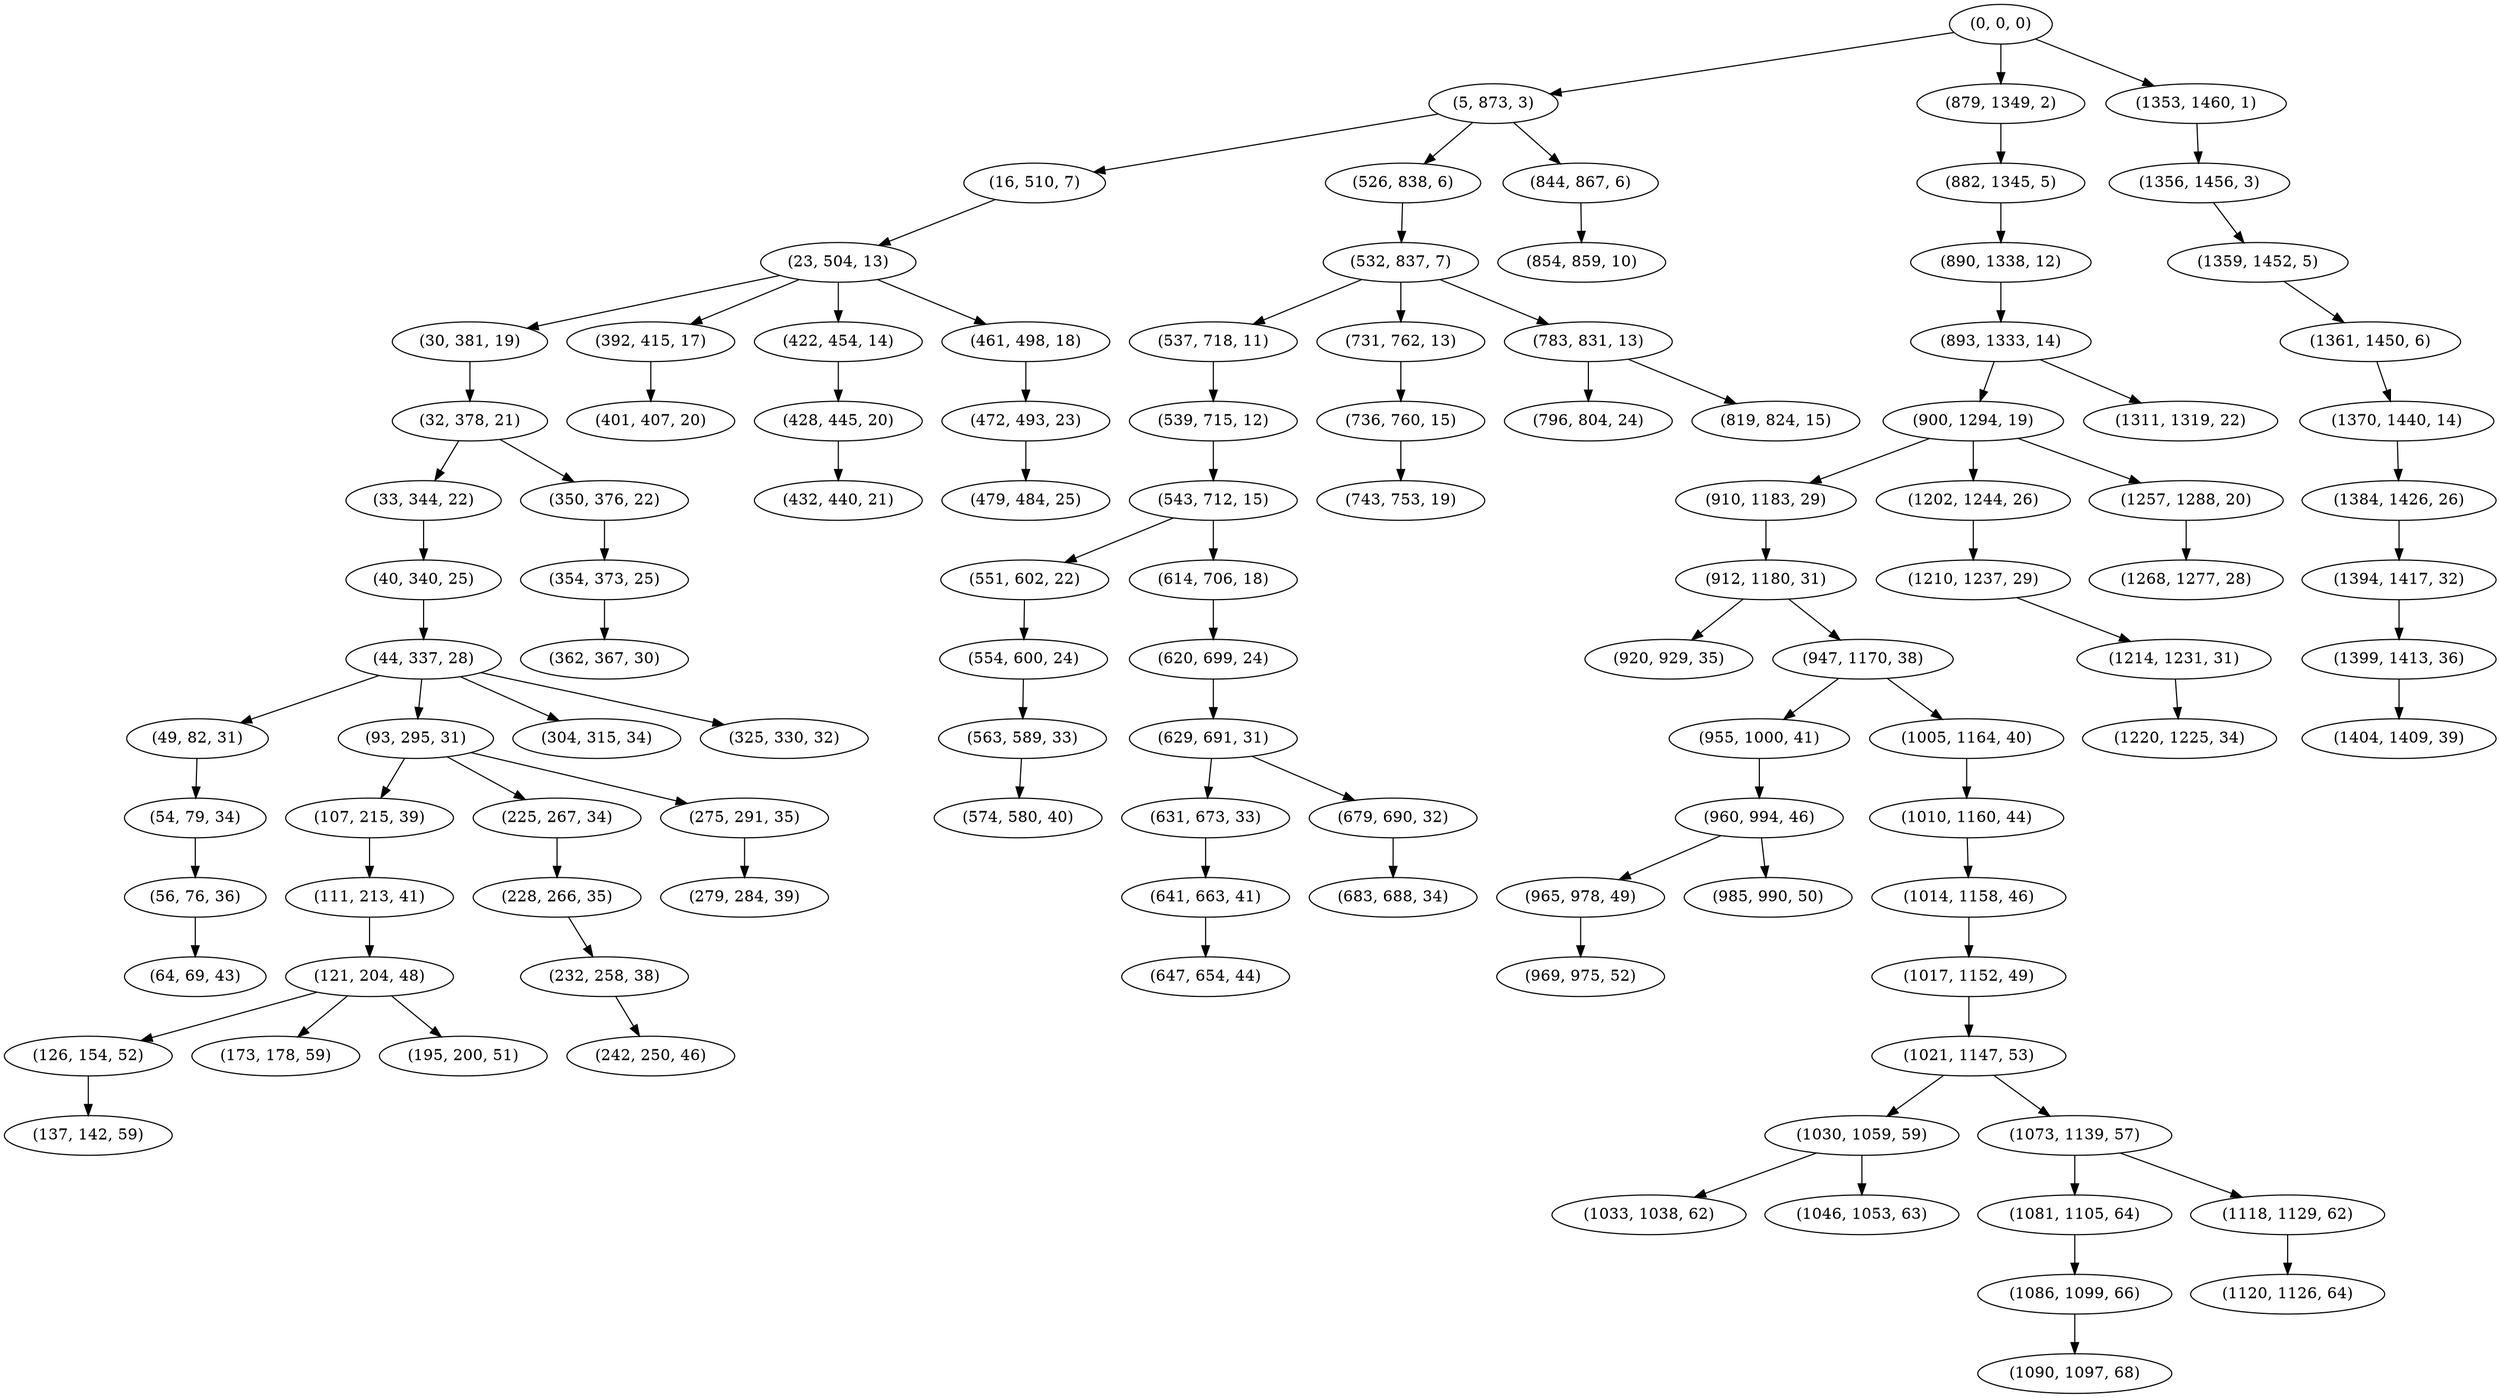 digraph tree {
    "(0, 0, 0)";
    "(5, 873, 3)";
    "(16, 510, 7)";
    "(23, 504, 13)";
    "(30, 381, 19)";
    "(32, 378, 21)";
    "(33, 344, 22)";
    "(40, 340, 25)";
    "(44, 337, 28)";
    "(49, 82, 31)";
    "(54, 79, 34)";
    "(56, 76, 36)";
    "(64, 69, 43)";
    "(93, 295, 31)";
    "(107, 215, 39)";
    "(111, 213, 41)";
    "(121, 204, 48)";
    "(126, 154, 52)";
    "(137, 142, 59)";
    "(173, 178, 59)";
    "(195, 200, 51)";
    "(225, 267, 34)";
    "(228, 266, 35)";
    "(232, 258, 38)";
    "(242, 250, 46)";
    "(275, 291, 35)";
    "(279, 284, 39)";
    "(304, 315, 34)";
    "(325, 330, 32)";
    "(350, 376, 22)";
    "(354, 373, 25)";
    "(362, 367, 30)";
    "(392, 415, 17)";
    "(401, 407, 20)";
    "(422, 454, 14)";
    "(428, 445, 20)";
    "(432, 440, 21)";
    "(461, 498, 18)";
    "(472, 493, 23)";
    "(479, 484, 25)";
    "(526, 838, 6)";
    "(532, 837, 7)";
    "(537, 718, 11)";
    "(539, 715, 12)";
    "(543, 712, 15)";
    "(551, 602, 22)";
    "(554, 600, 24)";
    "(563, 589, 33)";
    "(574, 580, 40)";
    "(614, 706, 18)";
    "(620, 699, 24)";
    "(629, 691, 31)";
    "(631, 673, 33)";
    "(641, 663, 41)";
    "(647, 654, 44)";
    "(679, 690, 32)";
    "(683, 688, 34)";
    "(731, 762, 13)";
    "(736, 760, 15)";
    "(743, 753, 19)";
    "(783, 831, 13)";
    "(796, 804, 24)";
    "(819, 824, 15)";
    "(844, 867, 6)";
    "(854, 859, 10)";
    "(879, 1349, 2)";
    "(882, 1345, 5)";
    "(890, 1338, 12)";
    "(893, 1333, 14)";
    "(900, 1294, 19)";
    "(910, 1183, 29)";
    "(912, 1180, 31)";
    "(920, 929, 35)";
    "(947, 1170, 38)";
    "(955, 1000, 41)";
    "(960, 994, 46)";
    "(965, 978, 49)";
    "(969, 975, 52)";
    "(985, 990, 50)";
    "(1005, 1164, 40)";
    "(1010, 1160, 44)";
    "(1014, 1158, 46)";
    "(1017, 1152, 49)";
    "(1021, 1147, 53)";
    "(1030, 1059, 59)";
    "(1033, 1038, 62)";
    "(1046, 1053, 63)";
    "(1073, 1139, 57)";
    "(1081, 1105, 64)";
    "(1086, 1099, 66)";
    "(1090, 1097, 68)";
    "(1118, 1129, 62)";
    "(1120, 1126, 64)";
    "(1202, 1244, 26)";
    "(1210, 1237, 29)";
    "(1214, 1231, 31)";
    "(1220, 1225, 34)";
    "(1257, 1288, 20)";
    "(1268, 1277, 28)";
    "(1311, 1319, 22)";
    "(1353, 1460, 1)";
    "(1356, 1456, 3)";
    "(1359, 1452, 5)";
    "(1361, 1450, 6)";
    "(1370, 1440, 14)";
    "(1384, 1426, 26)";
    "(1394, 1417, 32)";
    "(1399, 1413, 36)";
    "(1404, 1409, 39)";
    "(0, 0, 0)" -> "(5, 873, 3)";
    "(0, 0, 0)" -> "(879, 1349, 2)";
    "(0, 0, 0)" -> "(1353, 1460, 1)";
    "(5, 873, 3)" -> "(16, 510, 7)";
    "(5, 873, 3)" -> "(526, 838, 6)";
    "(5, 873, 3)" -> "(844, 867, 6)";
    "(16, 510, 7)" -> "(23, 504, 13)";
    "(23, 504, 13)" -> "(30, 381, 19)";
    "(23, 504, 13)" -> "(392, 415, 17)";
    "(23, 504, 13)" -> "(422, 454, 14)";
    "(23, 504, 13)" -> "(461, 498, 18)";
    "(30, 381, 19)" -> "(32, 378, 21)";
    "(32, 378, 21)" -> "(33, 344, 22)";
    "(32, 378, 21)" -> "(350, 376, 22)";
    "(33, 344, 22)" -> "(40, 340, 25)";
    "(40, 340, 25)" -> "(44, 337, 28)";
    "(44, 337, 28)" -> "(49, 82, 31)";
    "(44, 337, 28)" -> "(93, 295, 31)";
    "(44, 337, 28)" -> "(304, 315, 34)";
    "(44, 337, 28)" -> "(325, 330, 32)";
    "(49, 82, 31)" -> "(54, 79, 34)";
    "(54, 79, 34)" -> "(56, 76, 36)";
    "(56, 76, 36)" -> "(64, 69, 43)";
    "(93, 295, 31)" -> "(107, 215, 39)";
    "(93, 295, 31)" -> "(225, 267, 34)";
    "(93, 295, 31)" -> "(275, 291, 35)";
    "(107, 215, 39)" -> "(111, 213, 41)";
    "(111, 213, 41)" -> "(121, 204, 48)";
    "(121, 204, 48)" -> "(126, 154, 52)";
    "(121, 204, 48)" -> "(173, 178, 59)";
    "(121, 204, 48)" -> "(195, 200, 51)";
    "(126, 154, 52)" -> "(137, 142, 59)";
    "(225, 267, 34)" -> "(228, 266, 35)";
    "(228, 266, 35)" -> "(232, 258, 38)";
    "(232, 258, 38)" -> "(242, 250, 46)";
    "(275, 291, 35)" -> "(279, 284, 39)";
    "(350, 376, 22)" -> "(354, 373, 25)";
    "(354, 373, 25)" -> "(362, 367, 30)";
    "(392, 415, 17)" -> "(401, 407, 20)";
    "(422, 454, 14)" -> "(428, 445, 20)";
    "(428, 445, 20)" -> "(432, 440, 21)";
    "(461, 498, 18)" -> "(472, 493, 23)";
    "(472, 493, 23)" -> "(479, 484, 25)";
    "(526, 838, 6)" -> "(532, 837, 7)";
    "(532, 837, 7)" -> "(537, 718, 11)";
    "(532, 837, 7)" -> "(731, 762, 13)";
    "(532, 837, 7)" -> "(783, 831, 13)";
    "(537, 718, 11)" -> "(539, 715, 12)";
    "(539, 715, 12)" -> "(543, 712, 15)";
    "(543, 712, 15)" -> "(551, 602, 22)";
    "(543, 712, 15)" -> "(614, 706, 18)";
    "(551, 602, 22)" -> "(554, 600, 24)";
    "(554, 600, 24)" -> "(563, 589, 33)";
    "(563, 589, 33)" -> "(574, 580, 40)";
    "(614, 706, 18)" -> "(620, 699, 24)";
    "(620, 699, 24)" -> "(629, 691, 31)";
    "(629, 691, 31)" -> "(631, 673, 33)";
    "(629, 691, 31)" -> "(679, 690, 32)";
    "(631, 673, 33)" -> "(641, 663, 41)";
    "(641, 663, 41)" -> "(647, 654, 44)";
    "(679, 690, 32)" -> "(683, 688, 34)";
    "(731, 762, 13)" -> "(736, 760, 15)";
    "(736, 760, 15)" -> "(743, 753, 19)";
    "(783, 831, 13)" -> "(796, 804, 24)";
    "(783, 831, 13)" -> "(819, 824, 15)";
    "(844, 867, 6)" -> "(854, 859, 10)";
    "(879, 1349, 2)" -> "(882, 1345, 5)";
    "(882, 1345, 5)" -> "(890, 1338, 12)";
    "(890, 1338, 12)" -> "(893, 1333, 14)";
    "(893, 1333, 14)" -> "(900, 1294, 19)";
    "(893, 1333, 14)" -> "(1311, 1319, 22)";
    "(900, 1294, 19)" -> "(910, 1183, 29)";
    "(900, 1294, 19)" -> "(1202, 1244, 26)";
    "(900, 1294, 19)" -> "(1257, 1288, 20)";
    "(910, 1183, 29)" -> "(912, 1180, 31)";
    "(912, 1180, 31)" -> "(920, 929, 35)";
    "(912, 1180, 31)" -> "(947, 1170, 38)";
    "(947, 1170, 38)" -> "(955, 1000, 41)";
    "(947, 1170, 38)" -> "(1005, 1164, 40)";
    "(955, 1000, 41)" -> "(960, 994, 46)";
    "(960, 994, 46)" -> "(965, 978, 49)";
    "(960, 994, 46)" -> "(985, 990, 50)";
    "(965, 978, 49)" -> "(969, 975, 52)";
    "(1005, 1164, 40)" -> "(1010, 1160, 44)";
    "(1010, 1160, 44)" -> "(1014, 1158, 46)";
    "(1014, 1158, 46)" -> "(1017, 1152, 49)";
    "(1017, 1152, 49)" -> "(1021, 1147, 53)";
    "(1021, 1147, 53)" -> "(1030, 1059, 59)";
    "(1021, 1147, 53)" -> "(1073, 1139, 57)";
    "(1030, 1059, 59)" -> "(1033, 1038, 62)";
    "(1030, 1059, 59)" -> "(1046, 1053, 63)";
    "(1073, 1139, 57)" -> "(1081, 1105, 64)";
    "(1073, 1139, 57)" -> "(1118, 1129, 62)";
    "(1081, 1105, 64)" -> "(1086, 1099, 66)";
    "(1086, 1099, 66)" -> "(1090, 1097, 68)";
    "(1118, 1129, 62)" -> "(1120, 1126, 64)";
    "(1202, 1244, 26)" -> "(1210, 1237, 29)";
    "(1210, 1237, 29)" -> "(1214, 1231, 31)";
    "(1214, 1231, 31)" -> "(1220, 1225, 34)";
    "(1257, 1288, 20)" -> "(1268, 1277, 28)";
    "(1353, 1460, 1)" -> "(1356, 1456, 3)";
    "(1356, 1456, 3)" -> "(1359, 1452, 5)";
    "(1359, 1452, 5)" -> "(1361, 1450, 6)";
    "(1361, 1450, 6)" -> "(1370, 1440, 14)";
    "(1370, 1440, 14)" -> "(1384, 1426, 26)";
    "(1384, 1426, 26)" -> "(1394, 1417, 32)";
    "(1394, 1417, 32)" -> "(1399, 1413, 36)";
    "(1399, 1413, 36)" -> "(1404, 1409, 39)";
}
